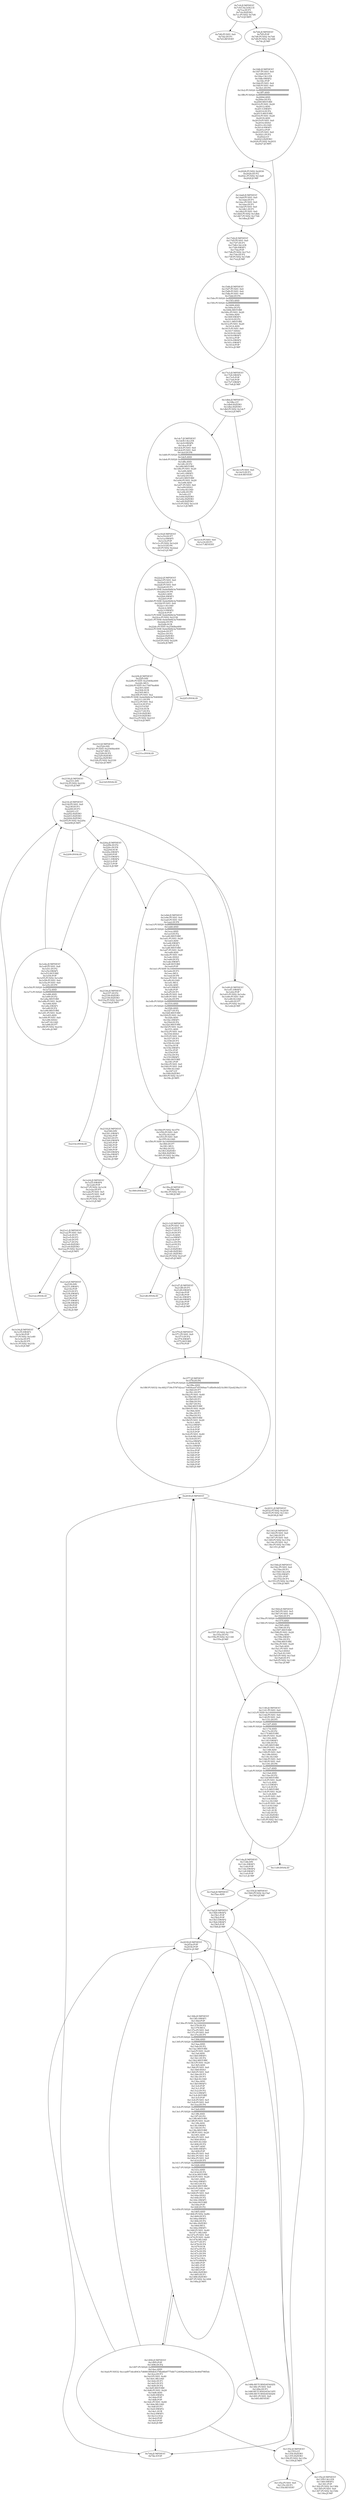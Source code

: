 digraph{
1992[label="0x7c8:JUMPDEST
0x7c9:CALLVALUE
0x7ca:DUP1
0x7cb:ISZERO
0x7cc:PUSH2 0x7d4
0x7cf:JUMPI"]
1992 -> 2000
1992 -> 2004
2000[label="0x7d0:PUSH1 0x0
0x7d2:DUP1
0x7d3:REVERT"]
2004[label="0x7d4:JUMPDEST
0x7d5:POP
0x7d6:PUSH2 0x7dd
0x7d9:PUSH2 0x1fd6
0x7dc:JUMP"]
2004 -> 8150
8150[label="0x1fd6:JUMPDEST
0x1fd7:PUSH1 0x0
0x1fd9:DUP1
0x1fda:CALLER
0x1fdb:SWAP2
0x1fdc:POP
0x1fdd:PUSH1 0x4
0x1fdf:PUSH1 0x0
0x1fe1:DUP4
0x1fe2:PUSH20 0xffffffffffffffffffffffffffffffffffffffff
0x1ff7:AND
0x1ff8:PUSH20 0xffffffffffffffffffffffffffffffffffffffff
0x200d:AND
0x200e:DUP2
0x200f:MSTORE
0x2010:PUSH1 0x20
0x2012:ADD
0x2013:SWAP1
0x2014:DUP2
0x2015:MSTORE
0x2016:PUSH1 0x20
0x2018:ADD
0x2019:PUSH1 0x0
0x201b:SHA3
0x201c:SLOAD
0x201d:SWAP1
0x201e:POP
0x201f:PUSH1 0x0
0x2021:DUP2
0x2022:GT
0x2023:ISZERO
0x2024:PUSH2 0x2031
0x2027:JUMPI"]
8150 -> 8232
8150 -> 8241
8232[label="0x2028:PUSH2 0x2030
0x202b:DUP2
0x202c:PUSH2 0x1da8
0x202f:JUMP"]
8232 -> 7592
7592[label="0x1da8:JUMPDEST
0x1da9:PUSH1 0x0
0x1dab:DUP1
0x1dac:PUSH1 0x0
0x1dae:DUP1
0x1daf:PUSH1 0x0
0x1db1:DUP1
0x1db2:PUSH1 0x0
0x1db4:PUSH2 0x1dbb
0x1db7:PUSH2 0x17d4
0x1dba:JUMP"]
7592 -> 6100
6100[label="0x17d4:JUMPDEST
0x17d5:PUSH1 0x0
0x17d7:DUP1
0x17d8:CALLER
0x17d9:SWAP1
0x17da:POP
0x17db:PUSH2 0x17e3
0x17de:DUP2
0x17df:PUSH2 0x15d6
0x17e2:JUMP"]
6100 -> 5590
5590[label="0x15d6:JUMPDEST
0x15d7:PUSH1 0x0
0x15d9:PUSH1 0x4
0x15db:PUSH1 0x0
0x15dd:DUP4
0x15de:PUSH20 0xffffffffffffffffffffffffffffffffffffffff
0x15f3:AND
0x15f4:PUSH20 0xffffffffffffffffffffffffffffffffffffffff
0x1609:AND
0x160a:DUP2
0x160b:MSTORE
0x160c:PUSH1 0x20
0x160e:ADD
0x160f:SWAP1
0x1610:DUP2
0x1611:MSTORE
0x1612:PUSH1 0x20
0x1614:ADD
0x1615:PUSH1 0x0
0x1617:SHA3
0x1618:SLOAD
0x1619:SWAP1
0x161a:POP
0x161b:SWAP2
0x161c:SWAP1
0x161d:POP
0x161e:JUMP"]
5590 -> 6115
8241[label="0x2031:JUMPDEST
0x2032:PUSH2 0x2039
0x2035:PUSH2 0x1343
0x2038:JUMP"]
8241 -> 4931
6115[label="0x17e3:JUMPDEST
0x17e4:SWAP2
0x17e5:POP
0x17e6:POP
0x17e7:SWAP1
0x17e8:JUMP"]
6115 -> 7611
7611[label="0x1dbb:JUMPDEST
0x1dbc:GT
0x1dbd:ISZERO
0x1dbe:ISZERO
0x1dbf:PUSH2 0x1dc7
0x1dc2:JUMPI"]
7611 -> 7619
7611 -> 7623
7619[label="0x1dc3:PUSH1 0x0
0x1dc5:DUP1
0x1dc6:REVERT"]
4931[label="0x1343:JUMPDEST
0x1344:PUSH1 0x0
0x1346:DUP1
0x1347:PUSH1 0x0
0x1349:PUSH2 0x1352
0x134c:PUSH1 0x1
0x134e:PUSH2 0x154b
0x1351:JUMP"]
4931 -> 5451
7623[label="0x1dc7:JUMPDEST
0x1dc8:CALLER
0x1dc9:SWAP6
0x1dca:POP
0x1dcb:PUSH1 0x4
0x1dcd:PUSH1 0x0
0x1dcf:DUP8
0x1dd0:PUSH20 0xffffffffffffffffffffffffffffffffffffffff
0x1de5:AND
0x1de6:PUSH20 0xffffffffffffffffffffffffffffffffffffffff
0x1dfb:AND
0x1dfc:DUP2
0x1dfd:MSTORE
0x1dfe:PUSH1 0x20
0x1e00:ADD
0x1e01:SWAP1
0x1e02:DUP2
0x1e03:MSTORE
0x1e04:PUSH1 0x20
0x1e06:ADD
0x1e07:PUSH1 0x0
0x1e09:SHA3
0x1e0a:SLOAD
0x1e0b:DUP8
0x1e0c:GT
0x1e0d:ISZERO
0x1e0e:ISZERO
0x1e0f:ISZERO
0x1e10:PUSH2 0x1e18
0x1e13:JUMPI"]
7623 -> 7700
7623 -> 7704
7700[label="0x1e14:PUSH1 0x0
0x1e16:DUP1
0x1e17:REVERT"]
5451[label="0x154b:JUMPDEST
0x154c:PUSH1 0x0
0x154e:DUP1
0x154f:CALLER
0x1550:SWAP1
0x1551:POP
0x1552:DUP3
0x1553:PUSH2 0x1564
0x1556:JUMPI"]
5451 -> 5463
5451 -> 5476
5463[label="0x1557:PUSH2 0x155f
0x155a:DUP2
0x155b:PUSH2 0x1140
0x155e:JUMP"]
5463 -> 4416
5476[label="0x1564:JUMPDEST
0x1565:PUSH1 0x5
0x1567:PUSH1 0x0
0x1569:DUP3
0x156a:PUSH20 0xffffffffffffffffffffffffffffffffffffffff
0x157f:AND
0x1580:PUSH20 0xffffffffffffffffffffffffffffffffffffffff
0x1595:AND
0x1596:DUP2
0x1597:MSTORE
0x1598:PUSH1 0x20
0x159a:ADD
0x159b:SWAP1
0x159c:DUP2
0x159d:MSTORE
0x159e:PUSH1 0x20
0x15a0:ADD
0x15a1:PUSH1 0x0
0x15a3:SHA3
0x15a4:SLOAD
0x15a5:PUSH2 0x15ad
0x15a8:DUP3
0x15a9:PUSH2 0x1140
0x15ac:JUMP"]
5476 -> 4416
4416[label="0x1140:JUMPDEST
0x1141:PUSH1 0x0
0x1143:PUSH9 0x10000000000000000
0x114d:PUSH1 0x6
0x114f:PUSH1 0x0
0x1151:DUP5
0x1152:PUSH20 0xffffffffffffffffffffffffffffffffffffffff
0x1167:AND
0x1168:PUSH20 0xffffffffffffffffffffffffffffffffffffffff
0x117d:AND
0x117e:DUP2
0x117f:MSTORE
0x1180:PUSH1 0x20
0x1182:ADD
0x1183:SWAP1
0x1184:DUP2
0x1185:MSTORE
0x1186:PUSH1 0x20
0x1188:ADD
0x1189:PUSH1 0x0
0x118b:SHA3
0x118c:SLOAD
0x118d:PUSH1 0x4
0x118f:PUSH1 0x0
0x1191:DUP6
0x1192:PUSH20 0xffffffffffffffffffffffffffffffffffffffff
0x11a7:AND
0x11a8:PUSH20 0xffffffffffffffffffffffffffffffffffffffff
0x11bd:AND
0x11be:DUP2
0x11bf:MSTORE
0x11c0:PUSH1 0x20
0x11c2:ADD
0x11c3:SWAP1
0x11c4:DUP2
0x11c5:MSTORE
0x11c6:PUSH1 0x20
0x11c8:ADD
0x11c9:PUSH1 0x0
0x11cb:SHA3
0x11cc:SLOAD
0x11cd:PUSH1 0x9
0x11cf:SLOAD
0x11d0:MUL
0x11d1:SUB
0x11d2:DUP2
0x11d3:ISZERO
0x11d4:ISZERO
0x11d5:PUSH2 0x11da
0x11d8:JUMPI"]
4416 -> 4569
4416 -> 4570
4569[label="0x11d9:INVALID"]
7704[label="0x1e18:JUMPDEST
0x1e19:DUP7
0x1e1a:SWAP5
0x1e1b:POP
0x1e1c:PUSH2 0x1e24
0x1e1f:DUP6
0x1e20:PUSH2 0x22a2
0x1e23:JUMP"]
7704 -> 8866
8866[label="0x22a2:JUMPDEST
0x22a3:PUSH1 0x0
0x22a5:DUP1
0x22a6:PUSH1 0x0
0x22a8:DUP1
0x22a9:PUSH8 0xde0b6b3a7640000
0x22b2:DUP6
0x22b3:ADD
0x22b4:SWAP3
0x22b5:POP
0x22b6:PUSH8 0xde0b6b3a7640000
0x22bf:PUSH1 0x8
0x22c1:SLOAD
0x22c2:ADD
0x22c3:SWAP2
0x22c4:POP
0x22c5:PUSH8 0xde0b6b3a7640000
0x22ce:PUSH2 0x2336
0x22d1:PUSH8 0xde0b6b3a7640000
0x22da:DUP6
0x22db:SUB
0x22dc:PUSH5 0x2540be400
0x22e2:PUSH8 0xde0b6b3a7640000
0x22eb:DUP7
0x22ec:DUP2
0x22ed:ISZERO
0x22ee:ISZERO
0x22ef:PUSH2 0x22f4
0x22f2:JUMPI"]
8866 -> 8947
8866 -> 8948
8947[label="0x22f3:INVALID"]
4570[label="0x11da:JUMPDEST
0x11db:DIV
0x11dc:SWAP1
0x11dd:POP
0x11de:SWAP2
0x11df:SWAP1
0x11e0:POP
0x11e1:JUMP"]
4570 -> 5549
4570 -> 5471
8948[label="0x22f4:JUMPDEST
0x22f5:DIV
0x22f6:PUSH5 0x2540be400
0x22fc:MUL
0x22fd:PUSH5 0x174876e800
0x2303:ADD
0x2304:SUB
0x2305:MUL
0x2306:PUSH1 0x2
0x2308:PUSH8 0xde0b6b3a7640000
0x2311:DUP8
0x2312:PUSH1 0x2
0x2314:DUP10
0x2315:EXP
0x2316:SUB
0x2317:DUP2
0x2318:ISZERO
0x2319:ISZERO
0x231a:PUSH2 0x231f
0x231d:JUMPI"]
8948 -> 8990
8948 -> 8991
8990[label="0x231e:INVALID"]
5549[label="0x15ad:JUMPDEST
0x15ae:ADD"]
5549 -> 5551
5551[label="0x15af:JUMPDEST
0x15b0:SWAP2
0x15b1:POP
0x15b2:POP
0x15b3:SWAP2
0x15b4:SWAP1
0x15b5:POP
0x15b6:JUMP"]
5551 -> 4946
5551 -> 8249
5551 -> 4971
5551 -> 2013
5551 -> 8240
5471[label="0x155f:JUMPDEST
0x1560:PUSH2 0x15af
0x1563:JUMP"]
5471 -> 5551
4946[label="0x1352:JUMPDEST
0x1353:GT
0x1354:ISZERO
0x1355:ISZERO
0x1356:PUSH2 0x135e
0x1359:JUMPI"]
4946 -> 4954
4946 -> 4958
4954[label="0x135a:PUSH1 0x0
0x135c:DUP1
0x135d:REVERT"]
8991[label="0x231f:JUMPDEST
0x2320:DIV
0x2321:PUSH5 0x2540be400
0x2327:MUL
0x2328:DUP2
0x2329:ISZERO
0x232a:ISZERO
0x232b:PUSH2 0x2330
0x232e:JUMPI"]
8991 -> 9007
8991 -> 9008
9007[label="0x232f:INVALID"]
4958[label="0x135e:JUMPDEST
0x135f:CALLER
0x1360:SWAP2
0x1361:POP
0x1362:PUSH2 0x136b
0x1365:PUSH1 0x0
0x1367:PUSH2 0x154b
0x136a:JUMP"]
4958 -> 5451
9008[label="0x2330:JUMPDEST
0x2331:DIV
0x2332:PUSH2 0x21fc
0x2335:JUMP"]
9008 -> 8700
8700[label="0x21fc:JUMPDEST
0x21fd:PUSH1 0x0
0x21ff:DUP3
0x2200:DUP3
0x2201:GT
0x2202:ISZERO
0x2203:ISZERO
0x2204:ISZERO
0x2205:PUSH2 0x220a
0x2208:JUMPI"]
8700 -> 8713
8700 -> 8714
8713[label="0x2209:INVALID"]
4971[label="0x136b:JUMPDEST
0x136c:SWAP1
0x136d:POP
0x136e:PUSH9 0x10000000000000000
0x1378:DUP2
0x1379:MUL
0x137a:PUSH1 0x6
0x137c:PUSH1 0x0
0x137e:DUP5
0x137f:PUSH20 0xffffffffffffffffffffffffffffffffffffffff
0x1394:AND
0x1395:PUSH20 0xffffffffffffffffffffffffffffffffffffffff
0x13aa:AND
0x13ab:DUP2
0x13ac:MSTORE
0x13ad:PUSH1 0x20
0x13af:ADD
0x13b0:SWAP1
0x13b1:DUP2
0x13b2:MSTORE
0x13b3:PUSH1 0x20
0x13b5:ADD
0x13b6:PUSH1 0x0
0x13b8:SHA3
0x13b9:PUSH1 0x0
0x13bb:DUP3
0x13bc:DUP3
0x13bd:SLOAD
0x13be:ADD
0x13bf:SWAP3
0x13c0:POP
0x13c1:POP
0x13c2:DUP2
0x13c3:SWAP1
0x13c4:SSTORE
0x13c5:POP
0x13c6:PUSH1 0x5
0x13c8:PUSH1 0x0
0x13ca:DUP4
0x13cb:PUSH20 0xffffffffffffffffffffffffffffffffffffffff
0x13e0:AND
0x13e1:PUSH20 0xffffffffffffffffffffffffffffffffffffffff
0x13f6:AND
0x13f7:DUP2
0x13f8:MSTORE
0x13f9:PUSH1 0x20
0x13fb:ADD
0x13fc:SWAP1
0x13fd:DUP2
0x13fe:MSTORE
0x13ff:PUSH1 0x20
0x1401:ADD
0x1402:PUSH1 0x0
0x1404:SHA3
0x1405:SLOAD
0x1406:DUP2
0x1407:ADD
0x1408:SWAP1
0x1409:POP
0x140a:PUSH1 0x0
0x140c:PUSH1 0x5
0x140e:PUSH1 0x0
0x1410:DUP5
0x1411:PUSH20 0xffffffffffffffffffffffffffffffffffffffff
0x1426:AND
0x1427:PUSH20 0xffffffffffffffffffffffffffffffffffffffff
0x143c:AND
0x143d:DUP2
0x143e:MSTORE
0x143f:PUSH1 0x20
0x1441:ADD
0x1442:SWAP1
0x1443:DUP2
0x1444:MSTORE
0x1445:PUSH1 0x20
0x1447:ADD
0x1448:PUSH1 0x0
0x144a:SHA3
0x144b:DUP2
0x144c:SWAP1
0x144d:SSTORE
0x144e:POP
0x144f:DUP2
0x1450:PUSH20 0xffffffffffffffffffffffffffffffffffffffff
0x1465:AND
0x1466:PUSH2 0x8fc
0x1469:DUP3
0x146a:SWAP1
0x146b:DUP2
0x146c:ISZERO
0x146d:MUL
0x146e:SWAP1
0x146f:PUSH1 0x40
0x1471:MLOAD
0x1472:PUSH1 0x0
0x1474:PUSH1 0x40
0x1476:MLOAD
0x1477:DUP1
0x1478:DUP4
0x1479:SUB
0x147a:DUP2
0x147b:DUP6
0x147c:DUP9
0x147d:DUP9
0x147e:CALL
0x147f:SWAP4
0x1480:POP
0x1481:POP
0x1482:POP
0x1483:POP
0x1484:ISZERO
0x1485:DUP1
0x1486:ISZERO
0x1487:PUSH2 0x1494
0x148a:JUMPI"]
4971 -> 5259
4971 -> 5268
5259[label="0x148b:RETURNDATASIZE
0x148c:PUSH1 0x0
0x148e:DUP1
0x148f:RETURNDATACOPY
0x1490:RETURNDATASIZE
0x1491:PUSH1 0x0
0x1493:REVERT"]
8249[label="0x2039:JUMPDEST
0x203a:POP
0x203b:POP
0x203c:JUMP"]
8249 -> 8249
8249 -> 2013
8249 -> 8240
8249 -> 4946
8249 -> 4971
2013[label="0x7dd:JUMPDEST
0x7de:STOP"]
5268[label="0x1494:JUMPDEST
0x1495:POP
0x1496:DUP2
0x1497:PUSH20 0xffffffffffffffffffffffffffffffffffffffff
0x14ac:AND
0x14ad:PUSH32 0xccad973dcd043c7d680389db4378bd6b9775db7124092e9e0422c9e46d7985dc
0x14ce:DUP3
0x14cf:PUSH1 0x40
0x14d1:MLOAD
0x14d2:DUP1
0x14d3:DUP3
0x14d4:DUP2
0x14d5:MSTORE
0x14d6:PUSH1 0x20
0x14d8:ADD
0x14d9:SWAP2
0x14da:POP
0x14db:POP
0x14dc:PUSH1 0x40
0x14de:MLOAD
0x14df:DUP1
0x14e0:SWAP2
0x14e1:SUB
0x14e2:SWAP1
0x14e3:LOG2
0x14e4:POP
0x14e5:POP
0x14e6:JUMP"]
5268 -> 8249
5268 -> 2013
5268 -> 8240
5268 -> 4946
5268 -> 4971
8714[label="0x220a:JUMPDEST
0x220b:DUP2
0x220c:DUP4
0x220d:SUB
0x220e:SWAP1
0x220f:POP
0x2210:SWAP3
0x2211:SWAP2
0x2212:POP
0x2213:POP
0x2214:JUMP"]
8714 -> 9014
8714 -> 7744
8714 -> 7758
8714 -> 7837
9014[label="0x2336:JUMPDEST
0x2337:DUP2
0x2338:ISZERO
0x2339:ISZERO
0x233a:PUSH2 0x233f
0x233d:JUMPI"]
9014 -> 9022
9014 -> 9023
9022[label="0x233e:INVALID"]
9023[label="0x233f:JUMPDEST
0x2340:DIV
0x2341:SWAP1
0x2342:POP
0x2343:DUP1
0x2344:SWAP4
0x2345:POP
0x2346:POP
0x2347:POP
0x2348:POP
0x2349:SWAP2
0x234a:SWAP1
0x234b:POP
0x234c:JUMP"]
9023 -> 7716
7716[label="0x1e24:JUMPDEST
0x1e25:SWAP4
0x1e26:POP
0x1e27:PUSH2 0x1e34
0x1e2a:DUP5
0x1e2b:PUSH1 0x5
0x1e2d:PUSH1 0xff
0x1e2f:AND
0x1e30:PUSH2 0x21e1
0x1e33:JUMP"]
7716 -> 8673
8673[label="0x21e1:JUMPDEST
0x21e2:PUSH1 0x0
0x21e4:DUP1
0x21e5:DUP3
0x21e6:DUP5
0x21e7:DUP2
0x21e8:ISZERO
0x21e9:ISZERO
0x21ea:PUSH2 0x21ef
0x21ed:JUMPI"]
8673 -> 8686
8673 -> 8687
8686[label="0x21ee:INVALID"]
8687[label="0x21ef:JUMPDEST
0x21f0:DIV
0x21f1:SWAP1
0x21f2:POP
0x21f3:DUP1
0x21f4:SWAP2
0x21f5:POP
0x21f6:POP
0x21f7:SWAP3
0x21f8:SWAP2
0x21f9:POP
0x21fa:POP
0x21fb:JUMP"]
8687 -> 7732
7732[label="0x1e34:JUMPDEST
0x1e35:SWAP3
0x1e36:POP
0x1e37:PUSH2 0x1e40
0x1e3a:DUP5
0x1e3b:DUP5
0x1e3c:PUSH2 0x21fc
0x1e3f:JUMP"]
7732 -> 8700
7744[label="0x1e40:JUMPDEST
0x1e41:SWAP2
0x1e42:POP
0x1e43:PUSH2 0x1e4e
0x1e46:PUSH1 0x8
0x1e48:SLOAD
0x1e49:DUP7
0x1e4a:PUSH2 0x21fc
0x1e4d:JUMP"]
7744 -> 8700
7758[label="0x1e4e:JUMPDEST
0x1e4f:PUSH1 0x8
0x1e51:DUP2
0x1e52:SWAP1
0x1e53:SSTORE
0x1e54:POP
0x1e55:PUSH2 0x1e9d
0x1e58:PUSH1 0x4
0x1e5a:PUSH1 0x0
0x1e5c:DUP9
0x1e5d:PUSH20 0xffffffffffffffffffffffffffffffffffffffff
0x1e72:AND
0x1e73:PUSH20 0xffffffffffffffffffffffffffffffffffffffff
0x1e88:AND
0x1e89:DUP2
0x1e8a:MSTORE
0x1e8b:PUSH1 0x20
0x1e8d:ADD
0x1e8e:SWAP1
0x1e8f:DUP2
0x1e90:MSTORE
0x1e91:PUSH1 0x20
0x1e93:ADD
0x1e94:PUSH1 0x0
0x1e96:SHA3
0x1e97:SLOAD
0x1e98:DUP7
0x1e99:PUSH2 0x21fc
0x1e9c:JUMP"]
7758 -> 8700
7837[label="0x1e9d:JUMPDEST
0x1e9e:PUSH1 0x4
0x1ea0:PUSH1 0x0
0x1ea2:DUP9
0x1ea3:PUSH20 0xffffffffffffffffffffffffffffffffffffffff
0x1eb8:AND
0x1eb9:PUSH20 0xffffffffffffffffffffffffffffffffffffffff
0x1ece:AND
0x1ecf:DUP2
0x1ed0:MSTORE
0x1ed1:PUSH1 0x20
0x1ed3:ADD
0x1ed4:SWAP1
0x1ed5:DUP2
0x1ed6:MSTORE
0x1ed7:PUSH1 0x20
0x1ed9:ADD
0x1eda:PUSH1 0x0
0x1edc:SHA3
0x1edd:DUP2
0x1ede:SWAP1
0x1edf:SSTORE
0x1ee0:POP
0x1ee1:PUSH9 0x10000000000000000
0x1eeb:DUP3
0x1eec:MUL
0x1eed:DUP6
0x1eee:PUSH1 0x9
0x1ef0:SLOAD
0x1ef1:MUL
0x1ef2:ADD
0x1ef3:SWAP1
0x1ef4:POP
0x1ef5:DUP1
0x1ef6:PUSH1 0x6
0x1ef8:PUSH1 0x0
0x1efa:DUP9
0x1efb:PUSH20 0xffffffffffffffffffffffffffffffffffffffff
0x1f10:AND
0x1f11:PUSH20 0xffffffffffffffffffffffffffffffffffffffff
0x1f26:AND
0x1f27:DUP2
0x1f28:MSTORE
0x1f29:PUSH1 0x20
0x1f2b:ADD
0x1f2c:SWAP1
0x1f2d:DUP2
0x1f2e:MSTORE
0x1f2f:PUSH1 0x20
0x1f31:ADD
0x1f32:PUSH1 0x0
0x1f34:SHA3
0x1f35:PUSH1 0x0
0x1f37:DUP3
0x1f38:DUP3
0x1f39:SLOAD
0x1f3a:SUB
0x1f3b:SWAP3
0x1f3c:POP
0x1f3d:POP
0x1f3e:DUP2
0x1f3f:SWAP1
0x1f40:SSTORE
0x1f41:POP
0x1f42:PUSH1 0x0
0x1f44:PUSH1 0x8
0x1f46:SLOAD
0x1f47:GT
0x1f48:ISZERO
0x1f49:PUSH2 0x1f77
0x1f4c:JUMPI"]
7837 -> 8013
7837 -> 8055
8013[label="0x1f4d:PUSH2 0x1f70
0x1f50:PUSH1 0x9
0x1f52:SLOAD
0x1f53:PUSH1 0x8
0x1f55:SLOAD
0x1f56:PUSH9 0x10000000000000000
0x1f60:DUP7
0x1f61:MUL
0x1f62:DUP2
0x1f63:ISZERO
0x1f64:ISZERO
0x1f65:PUSH2 0x1f6a
0x1f68:JUMPI"]
8013 -> 8041
8013 -> 8042
8041[label="0x1f69:INVALID"]
8055[label="0x1f77:JUMPDEST
0x1f78:DUP6
0x1f79:PUSH20 0xffffffffffffffffffffffffffffffffffffffff
0x1f8e:AND
0x1f8f:PUSH32 0xc4823739c5787d2ca17e404aa47d5569ae71dfb49cbf21b3f6152ed238a31139
0x1fb0:DUP7
0x1fb1:DUP5
0x1fb2:PUSH1 0x40
0x1fb4:MLOAD
0x1fb5:DUP1
0x1fb6:DUP4
0x1fb7:DUP2
0x1fb8:MSTORE
0x1fb9:PUSH1 0x20
0x1fbb:ADD
0x1fbc:DUP3
0x1fbd:DUP2
0x1fbe:MSTORE
0x1fbf:PUSH1 0x20
0x1fc1:ADD
0x1fc2:SWAP3
0x1fc3:POP
0x1fc4:POP
0x1fc5:POP
0x1fc6:PUSH1 0x40
0x1fc8:MLOAD
0x1fc9:DUP1
0x1fca:SWAP2
0x1fcb:SUB
0x1fcc:SWAP1
0x1fcd:LOG2
0x1fce:POP
0x1fcf:POP
0x1fd0:POP
0x1fd1:POP
0x1fd2:POP
0x1fd3:POP
0x1fd4:POP
0x1fd5:JUMP"]
8055 -> 8240
8240[label="0x2030:JUMPDEST"]
8240 -> 8241
8042[label="0x1f6a:JUMPDEST
0x1f6b:DIV
0x1f6c:PUSH2 0x21c3
0x1f6f:JUMP"]
8042 -> 8643
8643[label="0x21c3:JUMPDEST
0x21c4:PUSH1 0x0
0x21c6:DUP1
0x21c7:DUP3
0x21c8:DUP5
0x21c9:ADD
0x21ca:SWAP1
0x21cb:POP
0x21cc:DUP4
0x21cd:DUP2
0x21ce:LT
0x21cf:ISZERO
0x21d0:ISZERO
0x21d1:ISZERO
0x21d2:PUSH2 0x21d7
0x21d5:JUMPI"]
8643 -> 8662
8643 -> 8663
8662[label="0x21d6:INVALID"]
8663[label="0x21d7:JUMPDEST
0x21d8:DUP1
0x21d9:SWAP2
0x21da:POP
0x21db:POP
0x21dc:SWAP3
0x21dd:SWAP2
0x21de:POP
0x21df:POP
0x21e0:JUMP"]
8663 -> 8048
8048[label="0x1f70:JUMPDEST
0x1f71:PUSH1 0x9
0x1f73:DUP2
0x1f74:SWAP1
0x1f75:SSTORE
0x1f76:POP"]
8048 -> 8055

}